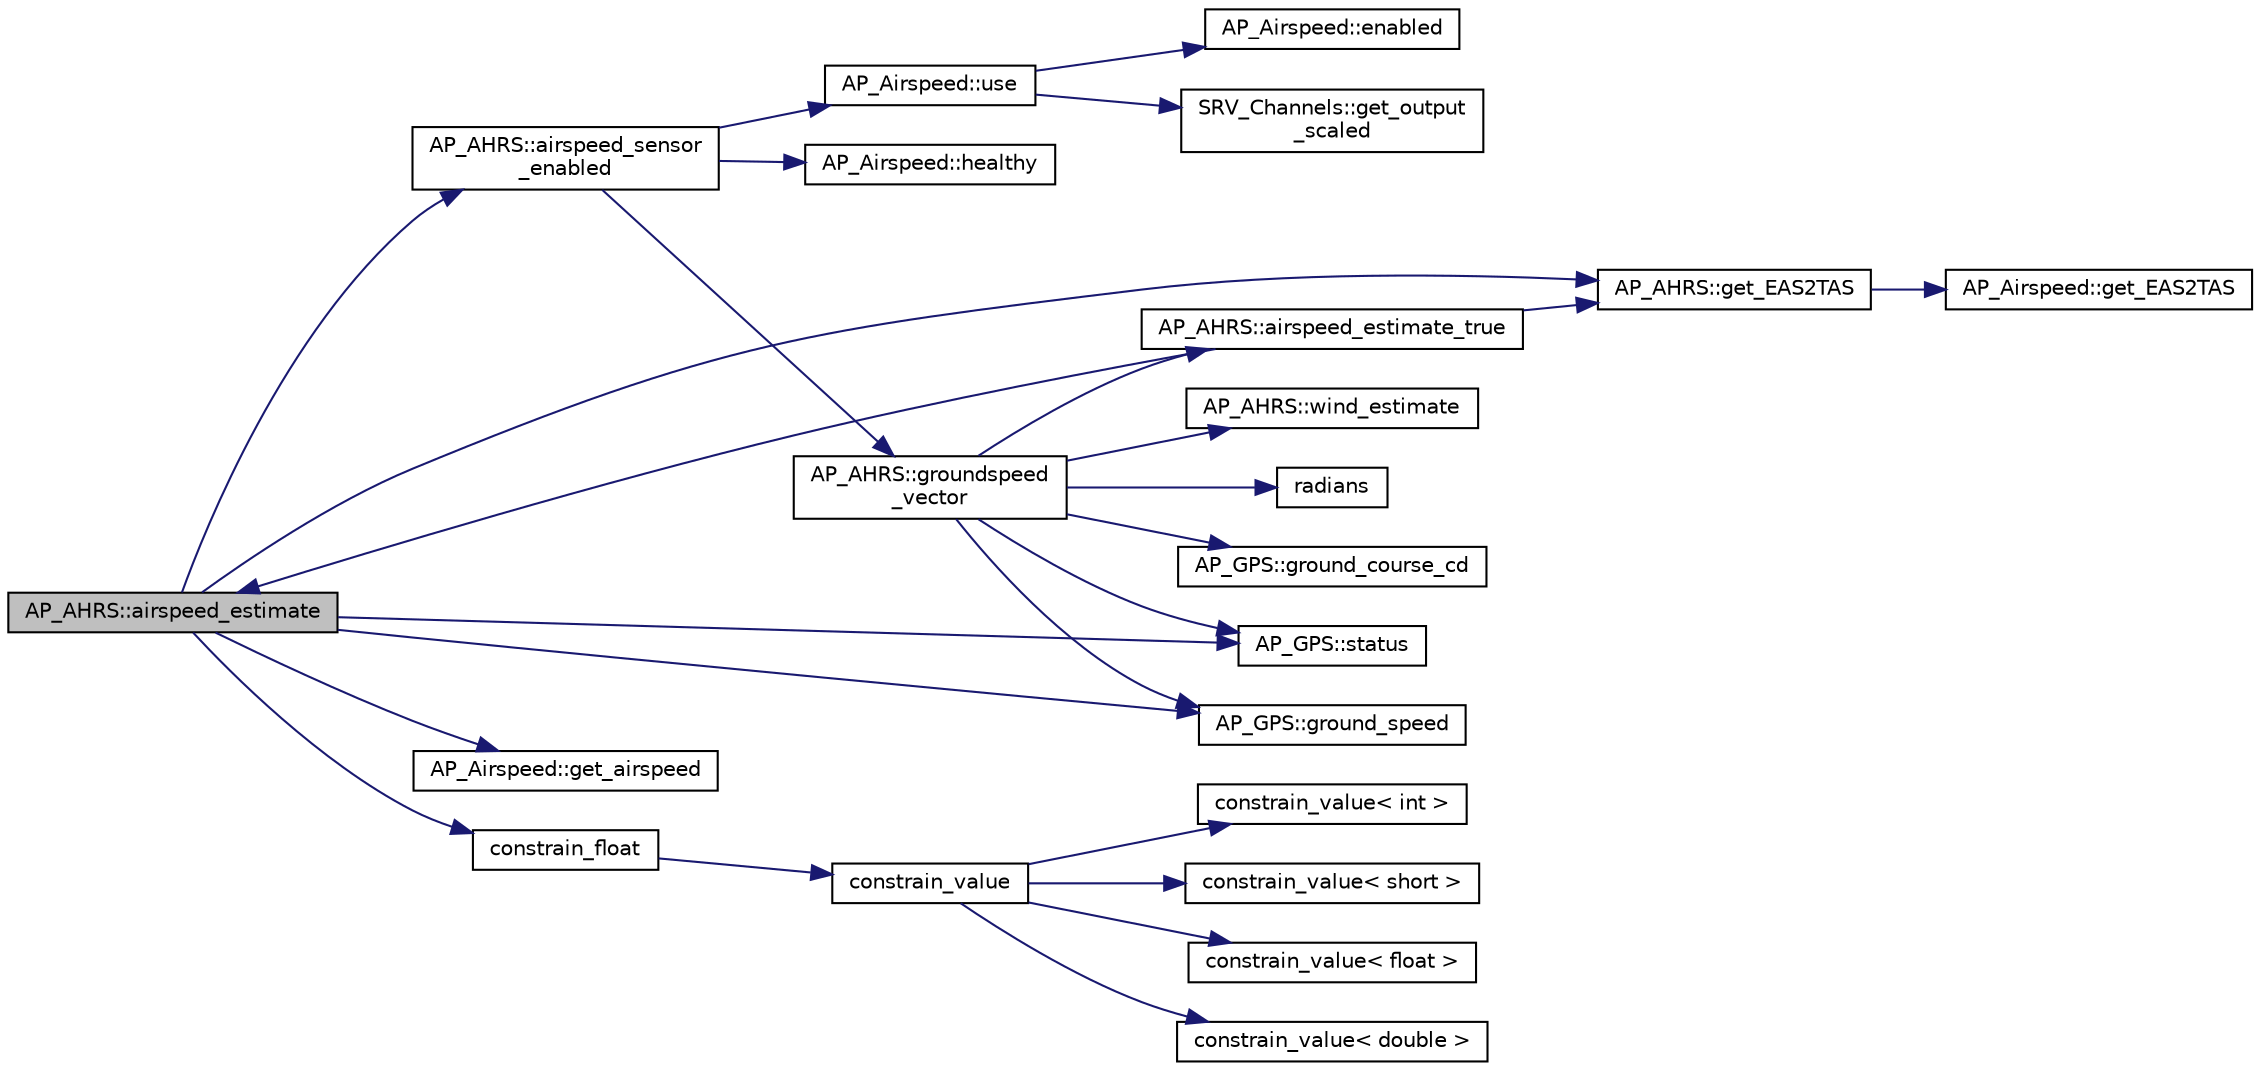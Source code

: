 digraph "AP_AHRS::airspeed_estimate"
{
 // INTERACTIVE_SVG=YES
  edge [fontname="Helvetica",fontsize="10",labelfontname="Helvetica",labelfontsize="10"];
  node [fontname="Helvetica",fontsize="10",shape=record];
  rankdir="LR";
  Node1 [label="AP_AHRS::airspeed_estimate",height=0.2,width=0.4,color="black", fillcolor="grey75", style="filled", fontcolor="black"];
  Node1 -> Node2 [color="midnightblue",fontsize="10",style="solid",fontname="Helvetica"];
  Node2 [label="AP_AHRS::airspeed_sensor\l_enabled",height=0.2,width=0.4,color="black", fillcolor="white", style="filled",URL="$classAP__AHRS.html#a8691156c332da099e3f5952e72ae2a58"];
  Node2 -> Node3 [color="midnightblue",fontsize="10",style="solid",fontname="Helvetica"];
  Node3 [label="AP_Airspeed::use",height=0.2,width=0.4,color="black", fillcolor="white", style="filled",URL="$classAP__Airspeed.html#a6162295b433e3a863c0d4b9086b19014"];
  Node3 -> Node4 [color="midnightblue",fontsize="10",style="solid",fontname="Helvetica"];
  Node4 [label="AP_Airspeed::enabled",height=0.2,width=0.4,color="black", fillcolor="white", style="filled",URL="$classAP__Airspeed.html#a4721e9a79d9611e1f693d4850c07edc0"];
  Node3 -> Node5 [color="midnightblue",fontsize="10",style="solid",fontname="Helvetica"];
  Node5 [label="SRV_Channels::get_output\l_scaled",height=0.2,width=0.4,color="black", fillcolor="white", style="filled",URL="$classSRV__Channels.html#ad1738031466dbebfd16f7a2c564aeb25"];
  Node2 -> Node6 [color="midnightblue",fontsize="10",style="solid",fontname="Helvetica"];
  Node6 [label="AP_Airspeed::healthy",height=0.2,width=0.4,color="black", fillcolor="white", style="filled",URL="$classAP__Airspeed.html#acddaade777fa87d5b8c904c79be01204"];
  Node2 -> Node7 [color="midnightblue",fontsize="10",style="solid",fontname="Helvetica"];
  Node7 [label="AP_AHRS::groundspeed\l_vector",height=0.2,width=0.4,color="black", fillcolor="white", style="filled",URL="$classAP__AHRS.html#aa2fd48ce0265df723cc8d05bb2150749"];
  Node7 -> Node8 [color="midnightblue",fontsize="10",style="solid",fontname="Helvetica"];
  Node8 [label="AP_AHRS::airspeed_estimate_true",height=0.2,width=0.4,color="black", fillcolor="white", style="filled",URL="$classAP__AHRS.html#a1c783993c43f6d833d67cebea7e82a2c"];
  Node8 -> Node1 [color="midnightblue",fontsize="10",style="solid",fontname="Helvetica"];
  Node8 -> Node9 [color="midnightblue",fontsize="10",style="solid",fontname="Helvetica"];
  Node9 [label="AP_AHRS::get_EAS2TAS",height=0.2,width=0.4,color="black", fillcolor="white", style="filled",URL="$classAP__AHRS.html#a2648b5fc68b22e83205161cf1274939c"];
  Node9 -> Node10 [color="midnightblue",fontsize="10",style="solid",fontname="Helvetica"];
  Node10 [label="AP_Airspeed::get_EAS2TAS",height=0.2,width=0.4,color="black", fillcolor="white", style="filled",URL="$classAP__Airspeed.html#a9bb14f83815ed35b067dd2f4a7c1851f"];
  Node7 -> Node11 [color="midnightblue",fontsize="10",style="solid",fontname="Helvetica"];
  Node11 [label="AP_GPS::status",height=0.2,width=0.4,color="black", fillcolor="white", style="filled",URL="$classAP__GPS.html#a9093c8cf1d5a78ccd8677229bb314d37",tooltip="Query GPS status. "];
  Node7 -> Node12 [color="midnightblue",fontsize="10",style="solid",fontname="Helvetica"];
  Node12 [label="AP_AHRS::wind_estimate",height=0.2,width=0.4,color="black", fillcolor="white", style="filled",URL="$classAP__AHRS.html#a4cdb54b496f9381a4c629cf0b10c8f8a"];
  Node7 -> Node13 [color="midnightblue",fontsize="10",style="solid",fontname="Helvetica"];
  Node13 [label="radians",height=0.2,width=0.4,color="black", fillcolor="white", style="filled",URL="$AP__Math_8h.html#a75b14352ec1c95a8276af9a0813cfdc3"];
  Node7 -> Node14 [color="midnightblue",fontsize="10",style="solid",fontname="Helvetica"];
  Node14 [label="AP_GPS::ground_course_cd",height=0.2,width=0.4,color="black", fillcolor="white", style="filled",URL="$classAP__GPS.html#a94caaa8676fecb6c0c4a8a58eea3b106"];
  Node7 -> Node15 [color="midnightblue",fontsize="10",style="solid",fontname="Helvetica"];
  Node15 [label="AP_GPS::ground_speed",height=0.2,width=0.4,color="black", fillcolor="white", style="filled",URL="$classAP__GPS.html#a426041563da447ec6e9cde1926a88fdb"];
  Node1 -> Node16 [color="midnightblue",fontsize="10",style="solid",fontname="Helvetica"];
  Node16 [label="AP_Airspeed::get_airspeed",height=0.2,width=0.4,color="black", fillcolor="white", style="filled",URL="$classAP__Airspeed.html#a1027b15b91e0af1dbfe8b999a88c8a25"];
  Node1 -> Node11 [color="midnightblue",fontsize="10",style="solid",fontname="Helvetica"];
  Node1 -> Node15 [color="midnightblue",fontsize="10",style="solid",fontname="Helvetica"];
  Node1 -> Node9 [color="midnightblue",fontsize="10",style="solid",fontname="Helvetica"];
  Node1 -> Node17 [color="midnightblue",fontsize="10",style="solid",fontname="Helvetica"];
  Node17 [label="constrain_float",height=0.2,width=0.4,color="black", fillcolor="white", style="filled",URL="$AP__Math_8h.html#ad525609d9dba6ffa556a0fbf08a3f9b4"];
  Node17 -> Node18 [color="midnightblue",fontsize="10",style="solid",fontname="Helvetica"];
  Node18 [label="constrain_value",height=0.2,width=0.4,color="black", fillcolor="white", style="filled",URL="$AP__Math_8h.html#a20e8f8671c282c69c1954652b6d61585"];
  Node18 -> Node19 [color="midnightblue",fontsize="10",style="solid",fontname="Helvetica"];
  Node19 [label="constrain_value\< int \>",height=0.2,width=0.4,color="black", fillcolor="white", style="filled",URL="$AP__Math_8cpp.html#a37e8e901754cb9c8e53a8e3030c82c50"];
  Node18 -> Node20 [color="midnightblue",fontsize="10",style="solid",fontname="Helvetica"];
  Node20 [label="constrain_value\< short \>",height=0.2,width=0.4,color="black", fillcolor="white", style="filled",URL="$AP__Math_8cpp.html#afdbe107ec1987d318a6347816fbf2b89"];
  Node18 -> Node21 [color="midnightblue",fontsize="10",style="solid",fontname="Helvetica"];
  Node21 [label="constrain_value\< float \>",height=0.2,width=0.4,color="black", fillcolor="white", style="filled",URL="$AP__Math_8cpp.html#ae6c621670c214da687de21d4e3a92587"];
  Node18 -> Node22 [color="midnightblue",fontsize="10",style="solid",fontname="Helvetica"];
  Node22 [label="constrain_value\< double \>",height=0.2,width=0.4,color="black", fillcolor="white", style="filled",URL="$AP__Math_8cpp.html#afe3990b00e9abc43fa97dfaf8e32f5c4"];
}
